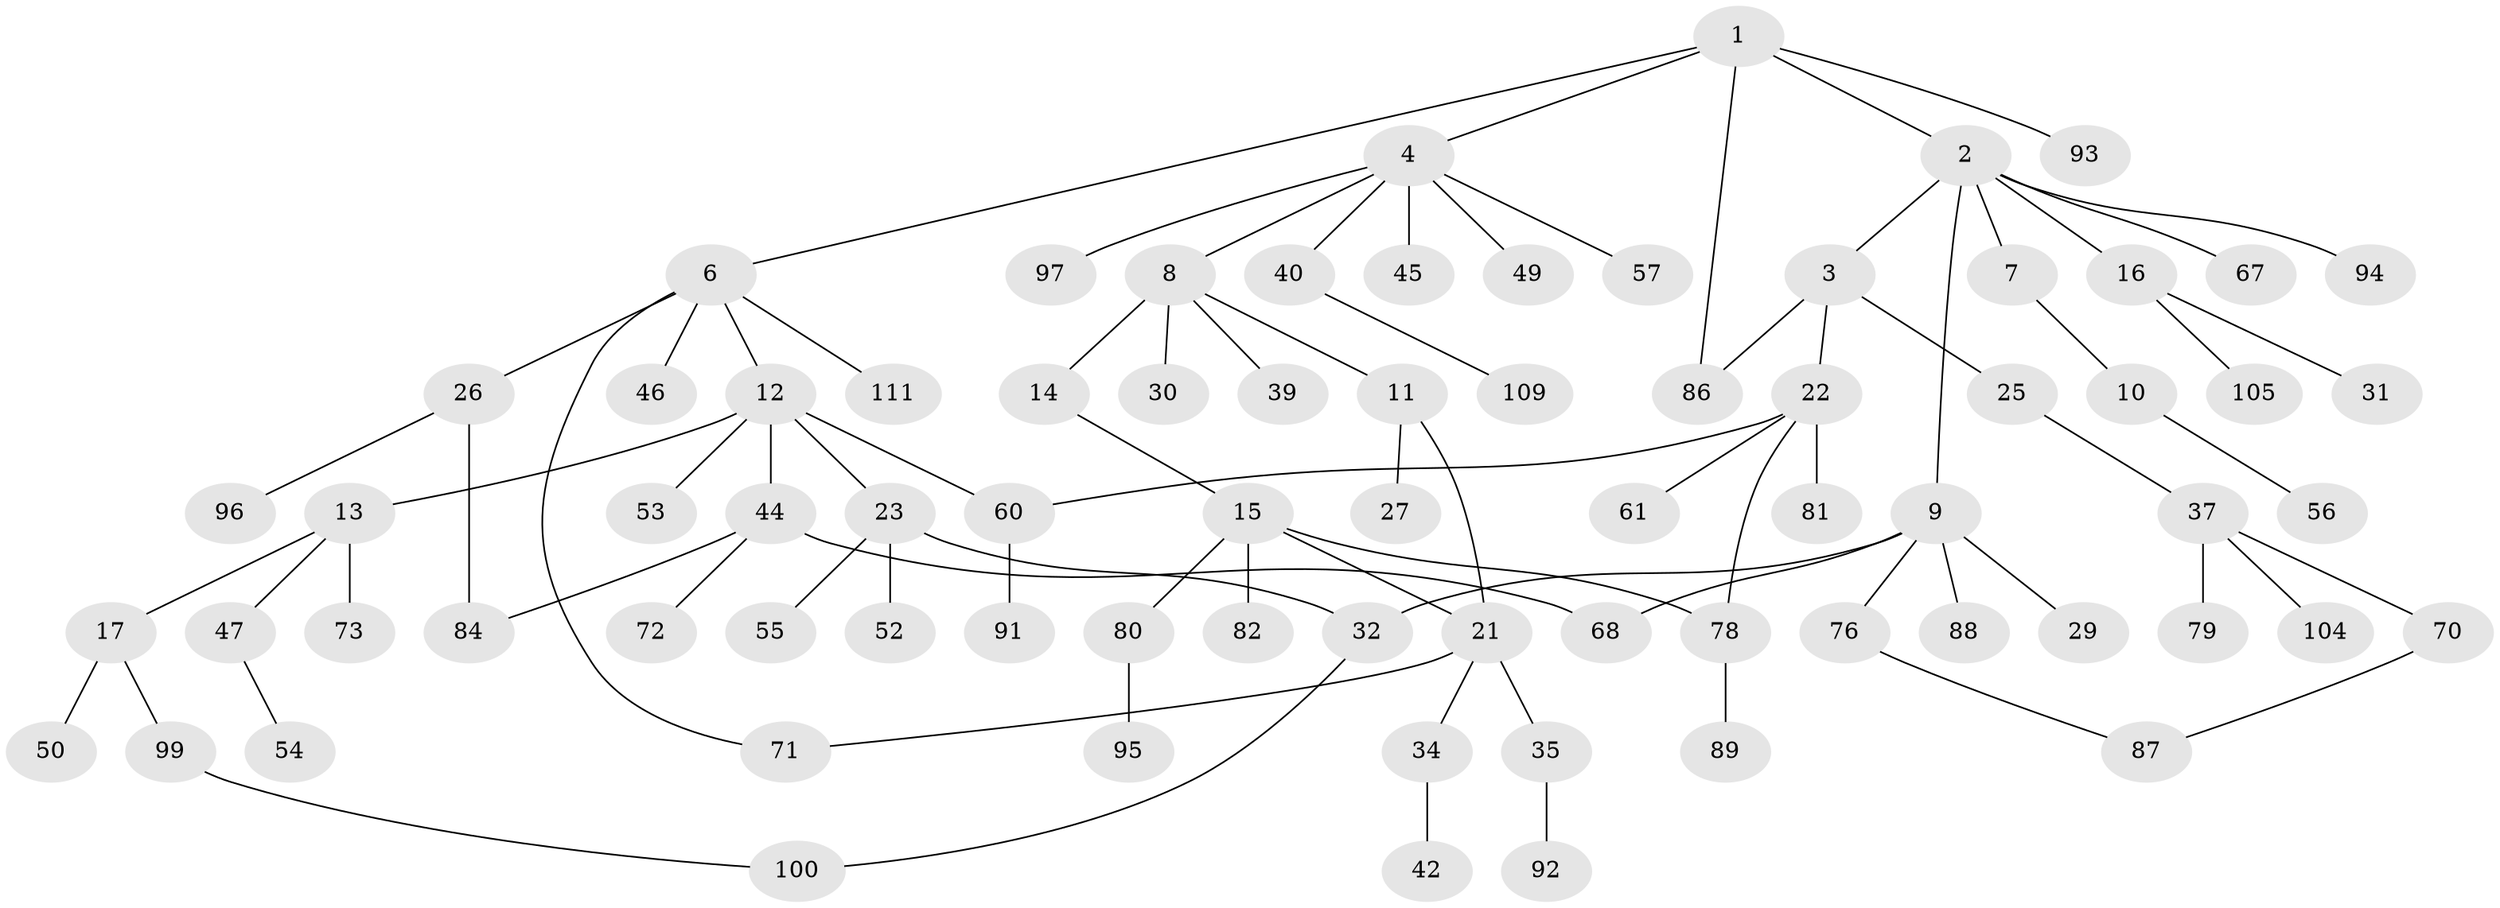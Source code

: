 // original degree distribution, {5: 0.035398230088495575, 7: 0.017699115044247787, 2: 0.26548672566371684, 6: 0.02654867256637168, 3: 0.1592920353982301, 4: 0.07079646017699115, 1: 0.4247787610619469}
// Generated by graph-tools (version 1.1) at 2025/10/02/27/25 16:10:51]
// undirected, 76 vertices, 85 edges
graph export_dot {
graph [start="1"]
  node [color=gray90,style=filled];
  1 [super="+19"];
  2 [super="+36"];
  3 [super="+18"];
  4 [super="+5"];
  6 [super="+106"];
  7 [super="+107"];
  8 [super="+66"];
  9 [super="+74"];
  10 [super="+83"];
  11;
  12 [super="+24"];
  13;
  14 [super="+59"];
  15 [super="+20"];
  16 [super="+63"];
  17 [super="+43"];
  21 [super="+65"];
  22 [super="+41"];
  23 [super="+28"];
  25;
  26 [super="+90"];
  27 [super="+33"];
  29;
  30 [super="+62"];
  31 [super="+75"];
  32 [super="+38"];
  34;
  35;
  37 [super="+103"];
  39;
  40 [super="+48"];
  42 [super="+98"];
  44 [super="+64"];
  45 [super="+102"];
  46;
  47 [super="+51"];
  49;
  50;
  52 [super="+101"];
  53;
  54;
  55;
  56 [super="+108"];
  57 [super="+58"];
  60 [super="+113"];
  61 [super="+69"];
  67;
  68;
  70;
  71;
  72;
  73;
  76 [super="+77"];
  78 [super="+112"];
  79;
  80;
  81;
  82 [super="+110"];
  84 [super="+85"];
  86;
  87;
  88;
  89;
  91;
  92;
  93;
  94;
  95;
  96;
  97;
  99;
  100;
  104;
  105;
  109;
  111;
  1 -- 2;
  1 -- 4;
  1 -- 6;
  1 -- 86;
  1 -- 93;
  2 -- 3;
  2 -- 7;
  2 -- 9;
  2 -- 16;
  2 -- 94;
  2 -- 67;
  3 -- 25;
  3 -- 22;
  3 -- 86;
  4 -- 8;
  4 -- 40;
  4 -- 45;
  4 -- 57;
  4 -- 97;
  4 -- 49;
  6 -- 12;
  6 -- 26;
  6 -- 46;
  6 -- 71;
  6 -- 111;
  7 -- 10;
  8 -- 11;
  8 -- 14;
  8 -- 30;
  8 -- 39;
  9 -- 29;
  9 -- 88;
  9 -- 68;
  9 -- 32;
  9 -- 76;
  10 -- 56;
  11 -- 21;
  11 -- 27;
  12 -- 13;
  12 -- 23 [weight=2];
  12 -- 53;
  12 -- 44;
  12 -- 60;
  13 -- 17;
  13 -- 47;
  13 -- 73;
  14 -- 15;
  15 -- 80;
  15 -- 82;
  15 -- 21;
  15 -- 78;
  16 -- 31;
  16 -- 105;
  17 -- 50;
  17 -- 99;
  21 -- 34;
  21 -- 35;
  21 -- 71;
  22 -- 81;
  22 -- 60;
  22 -- 78;
  22 -- 61;
  23 -- 32;
  23 -- 52;
  23 -- 55;
  25 -- 37;
  26 -- 96;
  26 -- 84;
  32 -- 100;
  34 -- 42;
  35 -- 92;
  37 -- 70;
  37 -- 79;
  37 -- 104;
  40 -- 109;
  44 -- 68;
  44 -- 72;
  44 -- 84;
  47 -- 54;
  60 -- 91;
  70 -- 87;
  76 -- 87;
  78 -- 89;
  80 -- 95;
  99 -- 100;
}
